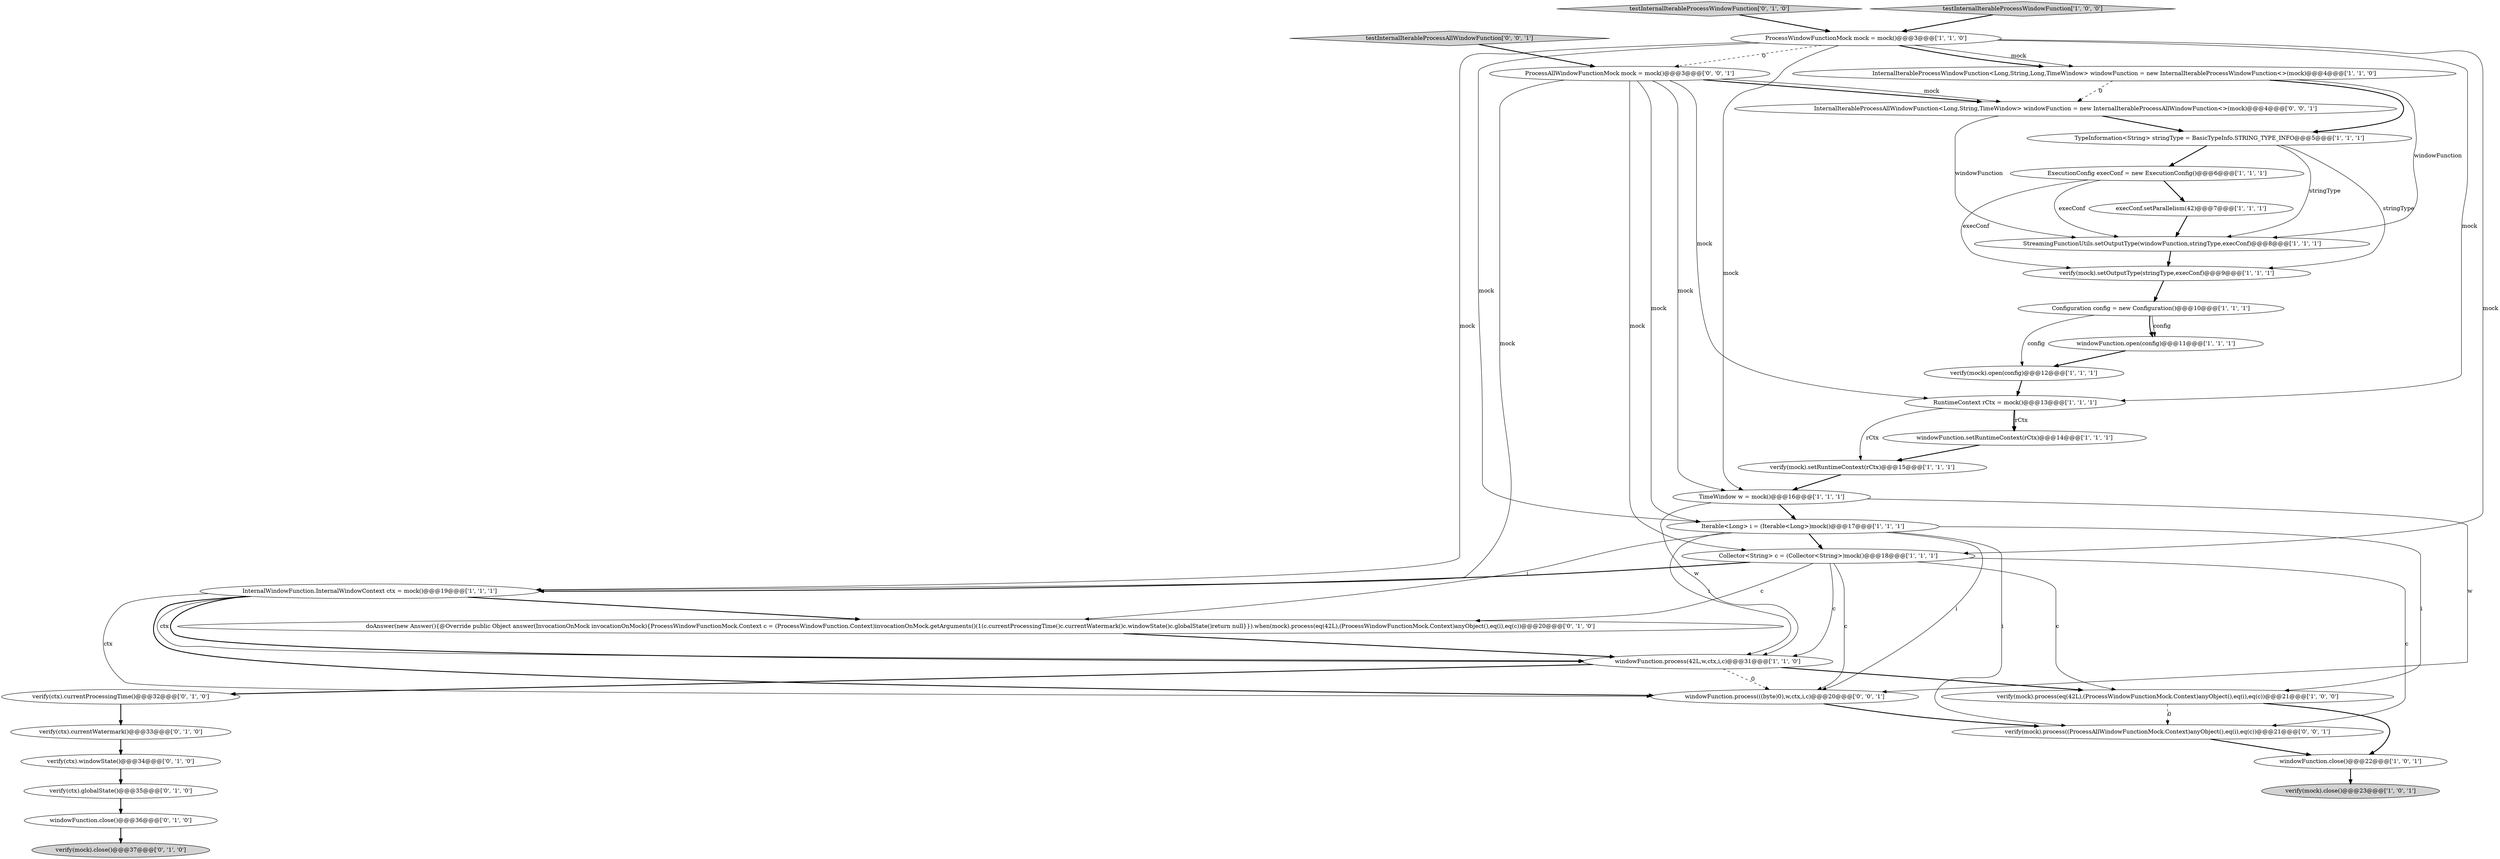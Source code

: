 digraph {
18 [style = filled, label = "verify(mock).setOutputType(stringType,execConf)@@@9@@@['1', '1', '1']", fillcolor = white, shape = ellipse image = "AAA0AAABBB1BBB"];
8 [style = filled, label = "RuntimeContext rCtx = mock()@@@13@@@['1', '1', '1']", fillcolor = white, shape = ellipse image = "AAA0AAABBB1BBB"];
12 [style = filled, label = "TimeWindow w = mock()@@@16@@@['1', '1', '1']", fillcolor = white, shape = ellipse image = "AAA0AAABBB1BBB"];
22 [style = filled, label = "verify(ctx).windowState()@@@34@@@['0', '1', '0']", fillcolor = white, shape = ellipse image = "AAA1AAABBB2BBB"];
15 [style = filled, label = "Iterable<Long> i = (Iterable<Long>)mock()@@@17@@@['1', '1', '1']", fillcolor = white, shape = ellipse image = "AAA0AAABBB1BBB"];
21 [style = filled, label = "windowFunction.open(config)@@@11@@@['1', '1', '1']", fillcolor = white, shape = ellipse image = "AAA0AAABBB1BBB"];
20 [style = filled, label = "StreamingFunctionUtils.setOutputType(windowFunction,stringType,execConf)@@@8@@@['1', '1', '1']", fillcolor = white, shape = ellipse image = "AAA0AAABBB1BBB"];
25 [style = filled, label = "verify(ctx).currentProcessingTime()@@@32@@@['0', '1', '0']", fillcolor = white, shape = ellipse image = "AAA0AAABBB2BBB"];
11 [style = filled, label = "InternalWindowFunction.InternalWindowContext ctx = mock()@@@19@@@['1', '1', '1']", fillcolor = white, shape = ellipse image = "AAA0AAABBB1BBB"];
23 [style = filled, label = "testInternalIterableProcessWindowFunction['0', '1', '0']", fillcolor = lightgray, shape = diamond image = "AAA0AAABBB2BBB"];
32 [style = filled, label = "verify(mock).process((ProcessAllWindowFunctionMock.Context)anyObject(),eq(i),eq(c))@@@21@@@['0', '0', '1']", fillcolor = white, shape = ellipse image = "AAA0AAABBB3BBB"];
4 [style = filled, label = "windowFunction.process(42L,w,ctx,i,c)@@@31@@@['1', '1', '0']", fillcolor = white, shape = ellipse image = "AAA0AAABBB1BBB"];
9 [style = filled, label = "Collector<String> c = (Collector<String>)mock()@@@18@@@['1', '1', '1']", fillcolor = white, shape = ellipse image = "AAA0AAABBB1BBB"];
7 [style = filled, label = "verify(mock).open(config)@@@12@@@['1', '1', '1']", fillcolor = white, shape = ellipse image = "AAA0AAABBB1BBB"];
34 [style = filled, label = "ProcessAllWindowFunctionMock mock = mock()@@@3@@@['0', '0', '1']", fillcolor = white, shape = ellipse image = "AAA0AAABBB3BBB"];
27 [style = filled, label = "verify(mock).close()@@@37@@@['0', '1', '0']", fillcolor = lightgray, shape = ellipse image = "AAA0AAABBB2BBB"];
31 [style = filled, label = "InternalIterableProcessAllWindowFunction<Long,String,TimeWindow> windowFunction = new InternalIterableProcessAllWindowFunction<>(mock)@@@4@@@['0', '0', '1']", fillcolor = white, shape = ellipse image = "AAA0AAABBB3BBB"];
13 [style = filled, label = "verify(mock).process(eq(42L),(ProcessWindowFunctionMock.Context)anyObject(),eq(i),eq(c))@@@21@@@['1', '0', '0']", fillcolor = white, shape = ellipse image = "AAA0AAABBB1BBB"];
2 [style = filled, label = "ProcessWindowFunctionMock mock = mock()@@@3@@@['1', '1', '0']", fillcolor = white, shape = ellipse image = "AAA0AAABBB1BBB"];
5 [style = filled, label = "ExecutionConfig execConf = new ExecutionConfig()@@@6@@@['1', '1', '1']", fillcolor = white, shape = ellipse image = "AAA0AAABBB1BBB"];
33 [style = filled, label = "testInternalIterableProcessAllWindowFunction['0', '0', '1']", fillcolor = lightgray, shape = diamond image = "AAA0AAABBB3BBB"];
10 [style = filled, label = "TypeInformation<String> stringType = BasicTypeInfo.STRING_TYPE_INFO@@@5@@@['1', '1', '1']", fillcolor = white, shape = ellipse image = "AAA0AAABBB1BBB"];
3 [style = filled, label = "testInternalIterableProcessWindowFunction['1', '0', '0']", fillcolor = lightgray, shape = diamond image = "AAA0AAABBB1BBB"];
28 [style = filled, label = "verify(ctx).globalState()@@@35@@@['0', '1', '0']", fillcolor = white, shape = ellipse image = "AAA1AAABBB2BBB"];
19 [style = filled, label = "windowFunction.close()@@@22@@@['1', '0', '1']", fillcolor = white, shape = ellipse image = "AAA0AAABBB1BBB"];
0 [style = filled, label = "verify(mock).setRuntimeContext(rCtx)@@@15@@@['1', '1', '1']", fillcolor = white, shape = ellipse image = "AAA0AAABBB1BBB"];
24 [style = filled, label = "verify(ctx).currentWatermark()@@@33@@@['0', '1', '0']", fillcolor = white, shape = ellipse image = "AAA1AAABBB2BBB"];
26 [style = filled, label = "doAnswer(new Answer(){@Override public Object answer(InvocationOnMock invocationOnMock){ProcessWindowFunctionMock.Context c = (ProcessWindowFunction.Context)invocationOnMock.getArguments()(1(c.currentProcessingTime()c.currentWatermark()c.windowState()c.globalState()return null}}).when(mock).process(eq(42L),(ProcessWindowFunctionMock.Context)anyObject(),eq(i),eq(c))@@@20@@@['0', '1', '0']", fillcolor = white, shape = ellipse image = "AAA1AAABBB2BBB"];
29 [style = filled, label = "windowFunction.close()@@@36@@@['0', '1', '0']", fillcolor = white, shape = ellipse image = "AAA0AAABBB2BBB"];
16 [style = filled, label = "InternalIterableProcessWindowFunction<Long,String,Long,TimeWindow> windowFunction = new InternalIterableProcessWindowFunction<>(mock)@@@4@@@['1', '1', '0']", fillcolor = white, shape = ellipse image = "AAA0AAABBB1BBB"];
6 [style = filled, label = "verify(mock).close()@@@23@@@['1', '0', '1']", fillcolor = lightgray, shape = ellipse image = "AAA0AAABBB1BBB"];
1 [style = filled, label = "windowFunction.setRuntimeContext(rCtx)@@@14@@@['1', '1', '1']", fillcolor = white, shape = ellipse image = "AAA0AAABBB1BBB"];
14 [style = filled, label = "execConf.setParallelism(42)@@@7@@@['1', '1', '1']", fillcolor = white, shape = ellipse image = "AAA0AAABBB1BBB"];
17 [style = filled, label = "Configuration config = new Configuration()@@@10@@@['1', '1', '1']", fillcolor = white, shape = ellipse image = "AAA0AAABBB1BBB"];
30 [style = filled, label = "windowFunction.process(((byte)0),w,ctx,i,c)@@@20@@@['0', '0', '1']", fillcolor = white, shape = ellipse image = "AAA0AAABBB3BBB"];
2->9 [style = solid, label="mock"];
16->31 [style = dashed, label="0"];
5->14 [style = bold, label=""];
9->26 [style = solid, label="c"];
9->4 [style = solid, label="c"];
23->2 [style = bold, label=""];
11->4 [style = bold, label=""];
29->27 [style = bold, label=""];
2->12 [style = solid, label="mock"];
7->8 [style = bold, label=""];
9->11 [style = bold, label=""];
15->9 [style = bold, label=""];
19->6 [style = bold, label=""];
13->19 [style = bold, label=""];
31->10 [style = bold, label=""];
12->30 [style = solid, label="w"];
15->13 [style = solid, label="i"];
34->15 [style = solid, label="mock"];
17->21 [style = bold, label=""];
11->4 [style = solid, label="ctx"];
3->2 [style = bold, label=""];
4->25 [style = bold, label=""];
11->30 [style = solid, label="ctx"];
20->18 [style = bold, label=""];
12->15 [style = bold, label=""];
11->26 [style = bold, label=""];
25->24 [style = bold, label=""];
34->12 [style = solid, label="mock"];
17->7 [style = solid, label="config"];
33->34 [style = bold, label=""];
9->32 [style = solid, label="c"];
26->4 [style = bold, label=""];
16->20 [style = solid, label="windowFunction"];
8->0 [style = solid, label="rCtx"];
16->10 [style = bold, label=""];
4->30 [style = dashed, label="0"];
24->22 [style = bold, label=""];
2->34 [style = dashed, label="0"];
8->1 [style = bold, label=""];
15->32 [style = solid, label="i"];
11->30 [style = bold, label=""];
15->4 [style = solid, label="i"];
9->13 [style = solid, label="c"];
2->16 [style = solid, label="mock"];
15->26 [style = solid, label="i"];
5->18 [style = solid, label="execConf"];
15->30 [style = solid, label="i"];
0->12 [style = bold, label=""];
34->8 [style = solid, label="mock"];
34->31 [style = bold, label=""];
8->1 [style = solid, label="rCtx"];
31->20 [style = solid, label="windowFunction"];
30->32 [style = bold, label=""];
22->28 [style = bold, label=""];
2->15 [style = solid, label="mock"];
10->18 [style = solid, label="stringType"];
10->20 [style = solid, label="stringType"];
2->11 [style = solid, label="mock"];
17->21 [style = solid, label="config"];
5->20 [style = solid, label="execConf"];
34->31 [style = solid, label="mock"];
34->11 [style = solid, label="mock"];
21->7 [style = bold, label=""];
2->16 [style = bold, label=""];
18->17 [style = bold, label=""];
4->13 [style = bold, label=""];
13->32 [style = dashed, label="0"];
34->9 [style = solid, label="mock"];
10->5 [style = bold, label=""];
32->19 [style = bold, label=""];
14->20 [style = bold, label=""];
28->29 [style = bold, label=""];
2->8 [style = solid, label="mock"];
1->0 [style = bold, label=""];
12->4 [style = solid, label="w"];
9->30 [style = solid, label="c"];
}
